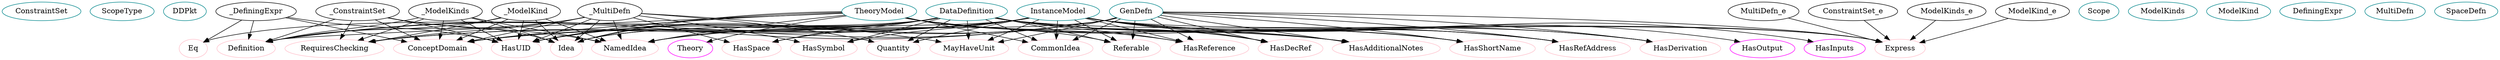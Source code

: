 digraph theory{
ConstraintSet	[shape=oval, color=turquoise4, label="ConstraintSet"];
ScopeType	[shape=oval, color=turquoise4, label="ScopeType"];
DDPkt	[shape=oval, color=turquoise4, label="DDPkt"];
DataDefinition	[shape=oval, color=turquoise4, label="DataDefinition"];
Scope	[shape=oval, color=turquoise4, label="Scope"];
GenDefn	[shape=oval, color=turquoise4, label="GenDefn"];
InstanceModel	[shape=oval, color=turquoise4, label="InstanceModel"];
ModelKinds	[shape=oval, color=turquoise4, label="ModelKinds"];
ModelKind	[shape=oval, color=turquoise4, label="ModelKind"];
DefiningExpr	[shape=oval, color=turquoise4, label="DefiningExpr"];
MultiDefn	[shape=oval, color=turquoise4, label="MultiDefn"];
SpaceDefn	[shape=oval, color=turquoise4, label="SpaceDefn"];
TheoryModel	[shape=oval, color=turquoise4, label="TheoryModel"];
HasUID	[shape=oval, color=pink, label="HasUID"];
NamedIdea	[shape=oval, color=pink, label="NamedIdea"];
Idea	[shape=oval, color=pink, label="Idea"];
Definition	[shape=oval, color=pink, label="Definition"];
ConceptDomain	[shape=oval, color=pink, label="ConceptDomain"];
Express	[shape=oval, color=pink, label="Express"];
RequiresChecking	[shape=oval, color=pink, label="RequiresChecking"];
HasUID	[shape=oval, color=pink, label="HasUID"];
NamedIdea	[shape=oval, color=pink, label="NamedIdea"];
Idea	[shape=oval, color=pink, label="Idea"];
HasSpace	[shape=oval, color=pink, label="HasSpace"];
HasSymbol	[shape=oval, color=pink, label="HasSymbol"];
Quantity	[shape=oval, color=pink, label="Quantity"];
Express	[shape=oval, color=pink, label="Express"];
HasReference	[shape=oval, color=pink, label="HasReference"];
HasDecRef	[shape=oval, color=pink, label="HasDecRef"];
Eq	[shape=oval, color=pink, label="Eq"];
HasDerivation	[shape=oval, color=pink, label="HasDerivation"];
HasAdditionalNotes	[shape=oval, color=pink, label="HasAdditionalNotes"];
MayHaveUnit	[shape=oval, color=pink, label="MayHaveUnit"];
HasShortName	[shape=oval, color=pink, label="HasShortName"];
HasRefAddress	[shape=oval, color=pink, label="HasRefAddress"];
ConceptDomain	[shape=oval, color=pink, label="ConceptDomain"];
CommonIdea	[shape=oval, color=pink, label="CommonIdea"];
Referable	[shape=oval, color=pink, label="Referable"];
RequiresChecking	[shape=oval, color=pink, label="RequiresChecking"];
HasUID	[shape=oval, color=pink, label="HasUID"];
NamedIdea	[shape=oval, color=pink, label="NamedIdea"];
Idea	[shape=oval, color=pink, label="Idea"];
Definition	[shape=oval, color=pink, label="Definition"];
ConceptDomain	[shape=oval, color=pink, label="ConceptDomain"];
Express	[shape=oval, color=pink, label="Express"];
HasDerivation	[shape=oval, color=pink, label="HasDerivation"];
HasReference	[shape=oval, color=pink, label="HasReference"];
HasDecRef	[shape=oval, color=pink, label="HasDecRef"];
HasShortName	[shape=oval, color=pink, label="HasShortName"];
HasRefAddress	[shape=oval, color=pink, label="HasRefAddress"];
HasAdditionalNotes	[shape=oval, color=pink, label="HasAdditionalNotes"];
MayHaveUnit	[shape=oval, color=pink, label="MayHaveUnit"];
CommonIdea	[shape=oval, color=pink, label="CommonIdea"];
Referable	[shape=oval, color=pink, label="Referable"];
HasUID	[shape=oval, color=pink, label="HasUID"];
NamedIdea	[shape=oval, color=pink, label="NamedIdea"];
Idea	[shape=oval, color=pink, label="Idea"];
Definition	[shape=oval, color=pink, label="Definition"];
ConceptDomain	[shape=oval, color=pink, label="ConceptDomain"];
Express	[shape=oval, color=pink, label="Express"];
HasDerivation	[shape=oval, color=pink, label="HasDerivation"];
HasReference	[shape=oval, color=pink, label="HasReference"];
HasDecRef	[shape=oval, color=pink, label="HasDecRef"];
HasShortName	[shape=oval, color=pink, label="HasShortName"];
HasRefAddress	[shape=oval, color=pink, label="HasRefAddress"];
HasAdditionalNotes	[shape=oval, color=pink, label="HasAdditionalNotes"];
Quantity	[shape=oval, color=pink, label="Quantity"];
CommonIdea	[shape=oval, color=pink, label="CommonIdea"];
Referable	[shape=oval, color=pink, label="Referable"];
HasInputs	[shape=oval, color=pink, label="HasInputs"];
HasOutput	[shape=oval, color=pink, label="HasOutput"];
HasSymbol	[shape=oval, color=pink, label="HasSymbol"];
HasSpace	[shape=oval, color=pink, label="HasSpace"];
MayHaveUnit	[shape=oval, color=pink, label="MayHaveUnit"];
RequiresChecking	[shape=oval, color=pink, label="RequiresChecking"];
HasUID	[shape=oval, color=pink, label="HasUID"];
NamedIdea	[shape=oval, color=pink, label="NamedIdea"];
Idea	[shape=oval, color=pink, label="Idea"];
Definition	[shape=oval, color=pink, label="Definition"];
ConceptDomain	[shape=oval, color=pink, label="ConceptDomain"];
Express	[shape=oval, color=pink, label="Express"];
RequiresChecking	[shape=oval, color=pink, label="RequiresChecking"];
Eq	[shape=oval, color=pink, label="Eq"];
HasUID	[shape=oval, color=pink, label="HasUID"];
ConceptDomain	[shape=oval, color=pink, label="ConceptDomain"];
Definition	[shape=oval, color=pink, label="Definition"];
HasSymbol	[shape=oval, color=pink, label="HasSymbol"];
NamedIdea	[shape=oval, color=pink, label="NamedIdea"];
Idea	[shape=oval, color=pink, label="Idea"];
HasSpace	[shape=oval, color=pink, label="HasSpace"];
Quantity	[shape=oval, color=pink, label="Quantity"];
MayHaveUnit	[shape=oval, color=pink, label="MayHaveUnit"];
RequiresChecking	[shape=oval, color=pink, label="RequiresChecking"];
Express	[shape=oval, color=pink, label="Express"];
HasUID	[shape=oval, color=pink, label="HasUID"];
NamedIdea	[shape=oval, color=pink, label="NamedIdea"];
Idea	[shape=oval, color=pink, label="Idea"];
Definition	[shape=oval, color=pink, label="Definition"];
HasReference	[shape=oval, color=pink, label="HasReference"];
HasDecRef	[shape=oval, color=pink, label="HasDecRef"];
ConceptDomain	[shape=oval, color=pink, label="ConceptDomain"];
HasAdditionalNotes	[shape=oval, color=pink, label="HasAdditionalNotes"];
HasShortName	[shape=oval, color=pink, label="HasShortName"];
HasRefAddress	[shape=oval, color=pink, label="HasRefAddress"];
CommonIdea	[shape=oval, color=pink, label="CommonIdea"];
Referable	[shape=oval, color=pink, label="Referable"];
HasInputs	[shape=oval, color=magenta, label="HasInputs"];
HasOutput	[shape=oval, color=magenta, label="HasOutput"];
Theory	[shape=oval, color=magenta, label="Theory"];
_ConstraintSet -> HasUID;
_ConstraintSet -> NamedIdea;
_ConstraintSet -> Idea;
_ConstraintSet -> Definition;
_ConstraintSet -> ConceptDomain;
ConstraintSet_e -> Express;
_ConstraintSet -> RequiresChecking;
DataDefinition -> HasUID;
DataDefinition -> NamedIdea;
DataDefinition -> Idea;
DataDefinition -> HasSpace;
DataDefinition -> HasSymbol;
DataDefinition -> Quantity;
DataDefinition -> Express;
DataDefinition -> HasReference;
DataDefinition -> HasDecRef;
DataDefinition -> Eq;
DataDefinition -> HasDerivation;
DataDefinition -> HasAdditionalNotes;
DataDefinition -> MayHaveUnit;
DataDefinition -> HasShortName;
DataDefinition -> HasRefAddress;
DataDefinition -> ConceptDomain;
DataDefinition -> CommonIdea;
DataDefinition -> Referable;
DataDefinition -> RequiresChecking;
GenDefn -> HasUID;
GenDefn -> NamedIdea;
GenDefn -> Idea;
GenDefn -> Definition;
GenDefn -> ConceptDomain;
GenDefn -> Express;
GenDefn -> HasDerivation;
GenDefn -> HasReference;
GenDefn -> HasDecRef;
GenDefn -> HasShortName;
GenDefn -> HasRefAddress;
GenDefn -> HasAdditionalNotes;
GenDefn -> MayHaveUnit;
GenDefn -> CommonIdea;
GenDefn -> Referable;
InstanceModel -> HasUID;
InstanceModel -> NamedIdea;
InstanceModel -> Idea;
InstanceModel -> Definition;
InstanceModel -> ConceptDomain;
InstanceModel -> Express;
InstanceModel -> HasDerivation;
InstanceModel -> HasReference;
InstanceModel -> HasDecRef;
InstanceModel -> HasShortName;
InstanceModel -> HasRefAddress;
InstanceModel -> HasAdditionalNotes;
InstanceModel -> Quantity;
InstanceModel -> CommonIdea;
InstanceModel -> Referable;
InstanceModel -> HasInputs;
InstanceModel -> HasOutput;
InstanceModel -> HasSymbol;
InstanceModel -> HasSpace;
InstanceModel -> MayHaveUnit;
InstanceModel -> RequiresChecking;
_ModelKinds -> HasUID;
_ModelKinds -> NamedIdea;
_ModelKinds -> Idea;
_ModelKinds -> Definition;
_ModelKinds -> ConceptDomain;
ModelKinds_e -> Express;
_ModelKinds -> RequiresChecking;
_ModelKind -> HasUID;
_ModelKind -> NamedIdea;
_ModelKind -> Idea;
_ModelKind -> Definition;
_ModelKind -> ConceptDomain;
ModelKind_e -> Express;
_ModelKind -> RequiresChecking;
_DefiningExpr -> Eq;
_DefiningExpr -> HasUID;
_DefiningExpr -> ConceptDomain;
_DefiningExpr -> Definition;
_MultiDefn -> HasUID;
_MultiDefn -> HasSymbol;
_MultiDefn -> NamedIdea;
_MultiDefn -> Idea;
_MultiDefn -> HasSpace;
_MultiDefn -> Definition;
_MultiDefn -> Quantity;
_MultiDefn -> MayHaveUnit;
_MultiDefn -> ConceptDomain;
_MultiDefn -> RequiresChecking;
MultiDefn_e -> Express;
TheoryModel -> HasUID;
TheoryModel -> NamedIdea;
TheoryModel -> Idea;
TheoryModel -> Definition;
TheoryModel -> HasReference;
TheoryModel -> HasDecRef;
TheoryModel -> ConceptDomain;
TheoryModel -> HasAdditionalNotes;
TheoryModel -> Theory;
TheoryModel -> HasShortName;
TheoryModel -> HasRefAddress;
TheoryModel -> CommonIdea;
TheoryModel -> Referable;
}
